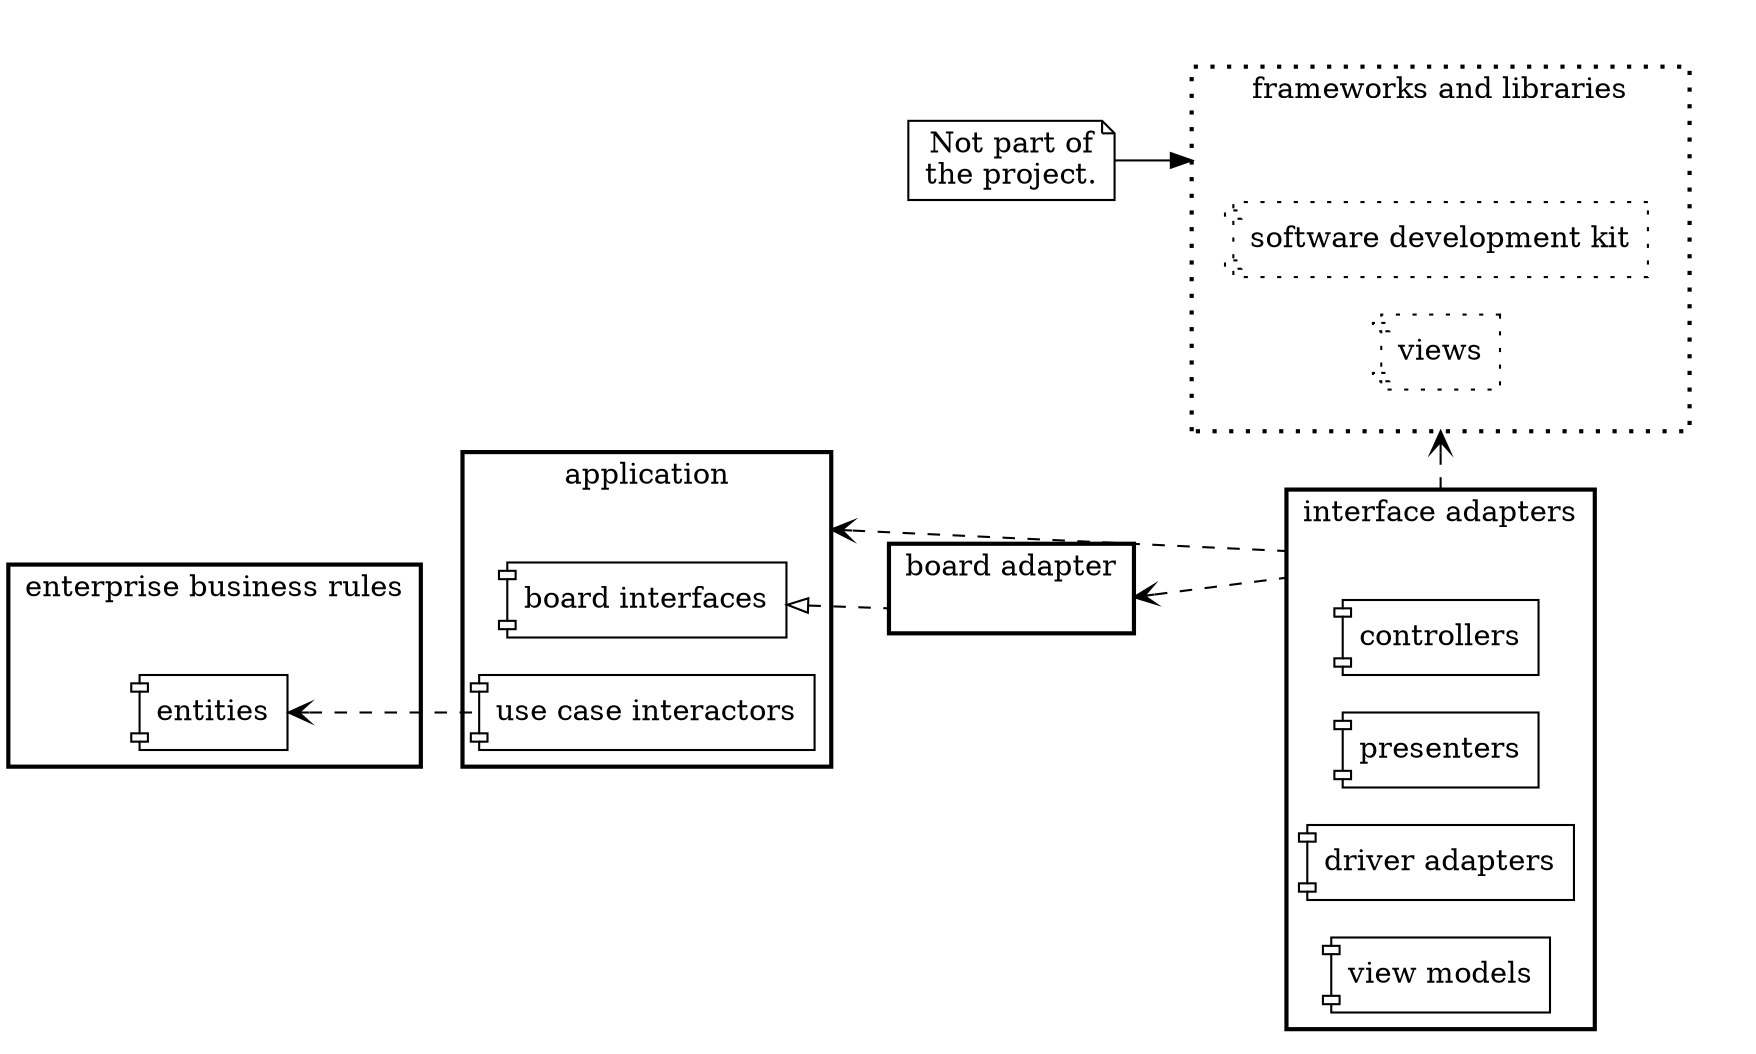 digraph G {
  compound=true;
  node [shape="component"]
  newrank=true;
  rankdir="LR";
  splines=line;
  
  
  subgraph cluster_ebr {
      label = "enterprise business rules";
      rank="same";
      style="bold";
      ebr [shape=point style=invis];
      
      entities;
  }
  
  subgraph cluster_app {
      label = "application";
      rank="same";
      style="bold";
      app [shape=point style=invis];
      
      bi [label="board interfaces"]
      uc [label="use case interactors"]
  }
  
  
   subgraph clusterX_margin
   {
     style=invis
     margin=20.0
  
  subgraph cluster_thirdparty {
      label = "frameworks and libraries";
      rank="same";
      node [style="dotted"];
      style="bold,dotted";
      thirdparty[shape=point style=invis];
      
      sdk [label="software development kit"]
      views;
  }
   }
  
  subgraph cluster_ia {
      label = "interface adapters";
      rank="same";
      style="bold";
      ia [shape=point style=invis];
      
      controllers, presenters, "driver adapters", "view models"
  };
  
  subgraph cluster_board {
      label = "board adapter";
      rank="same";
      style="bold";
      board [shape=point style=invis];
      
  }
  
  n1 [label="Not part of\nthe project.", shape="note"]
  n1 -> thirdparty [lhead="cluster_thirdparty"];
  
  { 
      rank=source; 
      ia, thirdparty;
  }
  
  {
      // dependencies
      edge [style="dashed", arrowtail="vee", dir="back"];
      thirdparty -> ia [ltail="cluster_thirdparty", lhead="cluster_ia"];
      entities -> uc;
      bi -> board [lhead="cluster_board", arrowtail=onormal];
      app -> ia [ltail=cluster_app, lhead=cluster_ia];
      board -> ia [ltail=cluster_board, lhead=cluster_ia];  
  } 
}
